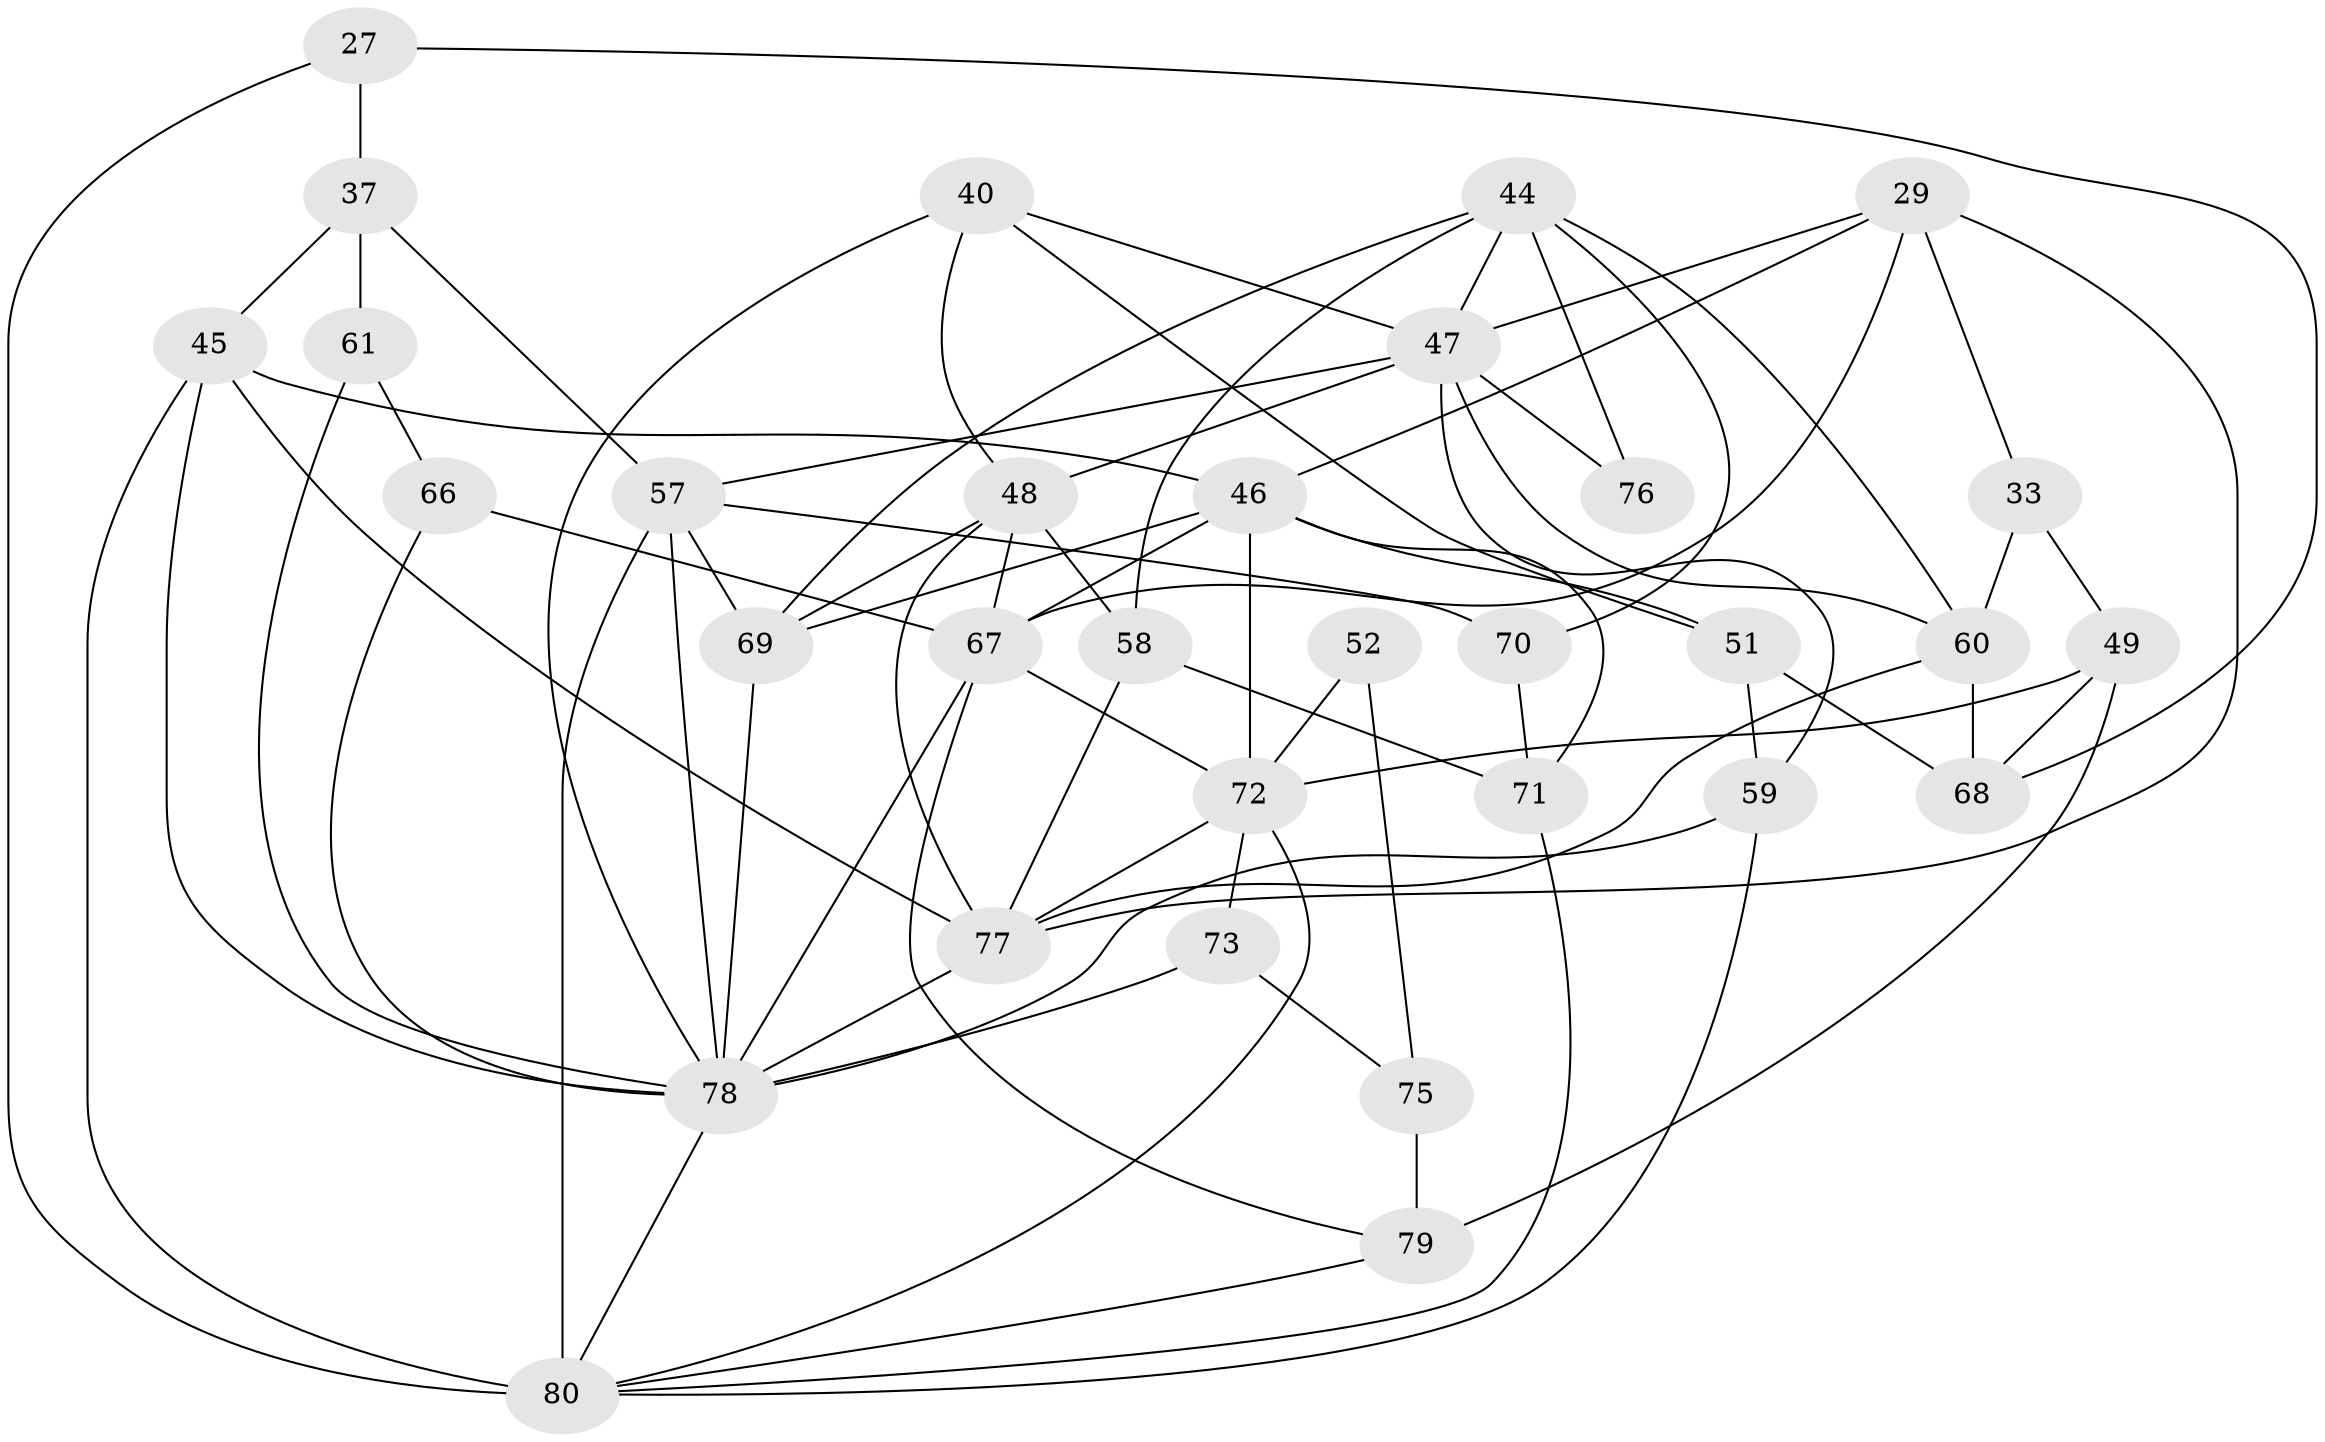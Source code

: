 // original degree distribution, {4: 0.3625, 2: 0.1375, 6: 0.1, 3: 0.2375, 5: 0.1, 7: 0.05, 9: 0.0125}
// Generated by graph-tools (version 1.1) at 2025/55/03/04/25 21:55:27]
// undirected, 32 vertices, 77 edges
graph export_dot {
graph [start="1"]
  node [color=gray90,style=filled];
  27 [super="+6"];
  29 [super="+23"];
  33;
  37 [super="+12+13"];
  40;
  44 [super="+35"];
  45 [super="+42"];
  46 [super="+19+11"];
  47 [super="+41+4"];
  48 [super="+31"];
  49;
  51 [super="+2"];
  52;
  57 [super="+25+26"];
  58 [super="+8"];
  59 [super="+56"];
  60 [super="+10"];
  61;
  66;
  67 [super="+43+36"];
  68;
  69 [super="+17+55+22"];
  70 [super="+62"];
  71;
  72 [super="+65"];
  73 [super="+63"];
  75;
  76;
  77 [super="+28+74"];
  78 [super="+54+64"];
  79 [super="+50+53"];
  80 [super="+21"];
  27 -- 80 [weight=2];
  27 -- 37 [weight=3];
  27 -- 68;
  29 -- 33;
  29 -- 47;
  29 -- 46;
  29 -- 77 [weight=2];
  29 -- 67;
  33 -- 49;
  33 -- 60;
  37 -- 61 [weight=2];
  37 -- 57;
  37 -- 45;
  40 -- 48;
  40 -- 47 [weight=2];
  40 -- 51 [weight=2];
  40 -- 78;
  44 -- 58 [weight=2];
  44 -- 69 [weight=2];
  44 -- 47;
  44 -- 70 [weight=3];
  44 -- 60;
  44 -- 76;
  45 -- 80 [weight=2];
  45 -- 46 [weight=2];
  45 -- 77 [weight=2];
  45 -- 78;
  46 -- 72 [weight=3];
  46 -- 51;
  46 -- 69 [weight=2];
  46 -- 71;
  46 -- 67;
  47 -- 60;
  47 -- 76;
  47 -- 57;
  47 -- 59 [weight=2];
  47 -- 48 [weight=2];
  48 -- 69 [weight=2];
  48 -- 77;
  48 -- 58 [weight=2];
  48 -- 67;
  49 -- 72;
  49 -- 68;
  49 -- 79 [weight=2];
  51 -- 68;
  51 -- 59 [weight=2];
  52 -- 75;
  52 -- 72;
  57 -- 80 [weight=3];
  57 -- 69 [weight=2];
  57 -- 70;
  57 -- 78;
  58 -- 71;
  58 -- 77;
  59 -- 80;
  59 -- 78;
  60 -- 77;
  60 -- 68 [weight=2];
  61 -- 66;
  61 -- 78;
  66 -- 78 [weight=2];
  66 -- 67;
  67 -- 79;
  67 -- 78 [weight=3];
  67 -- 72;
  69 -- 78 [weight=2];
  70 -- 71;
  71 -- 80;
  72 -- 80 [weight=2];
  72 -- 73;
  72 -- 77;
  73 -- 75 [weight=2];
  73 -- 78;
  75 -- 79;
  77 -- 78;
  78 -- 80;
  79 -- 80;
}
